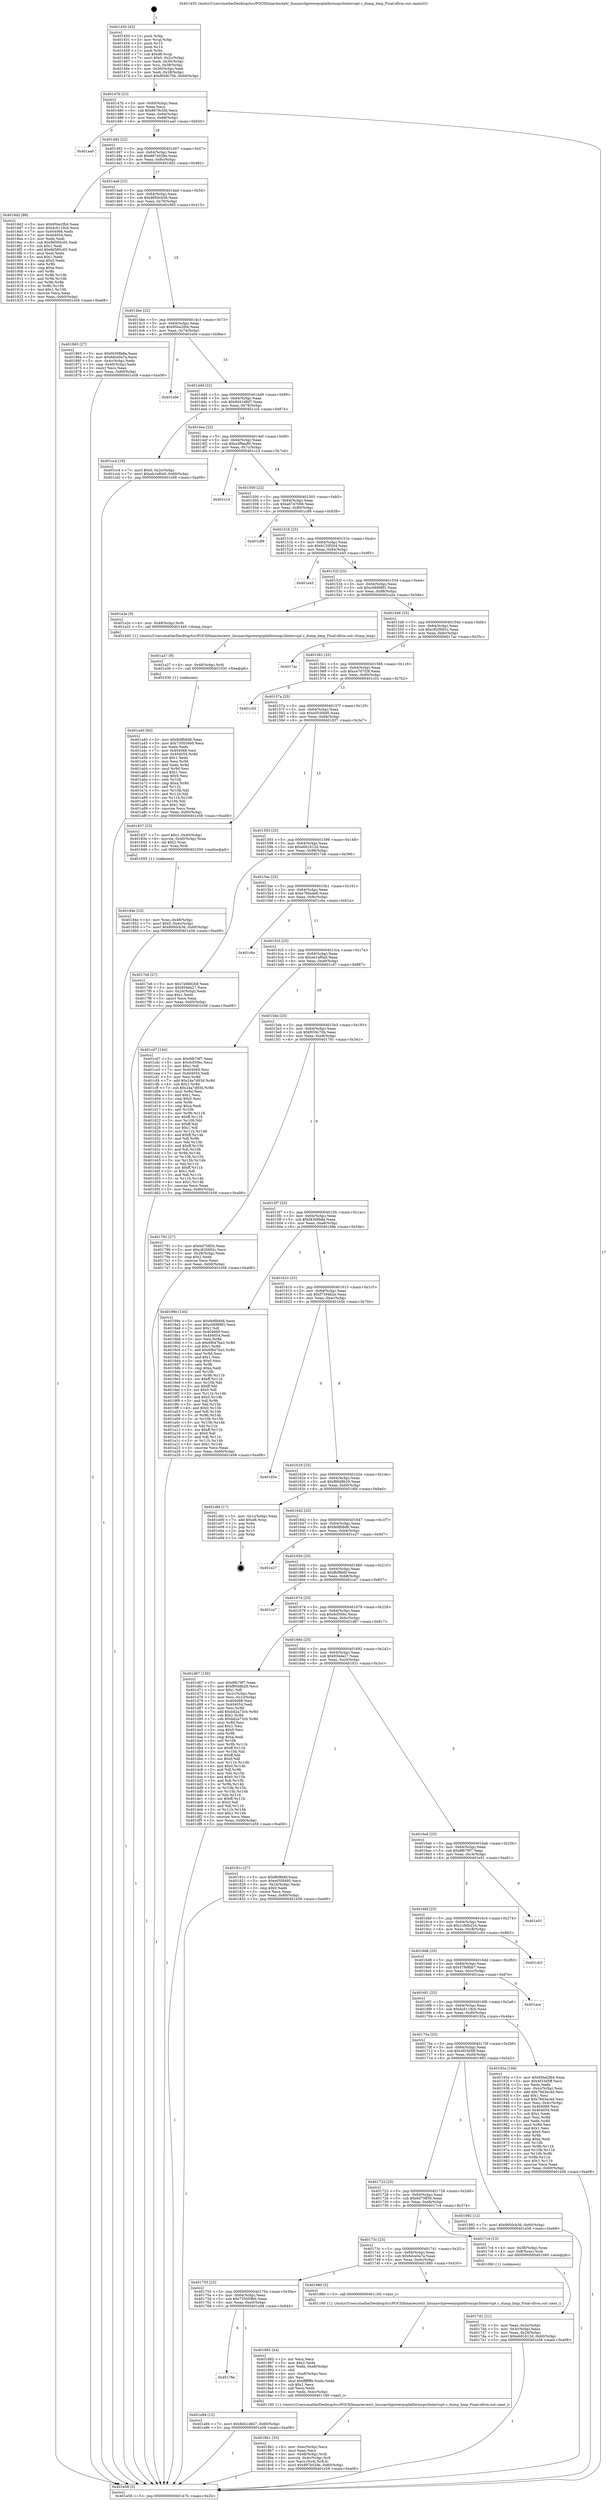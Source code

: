 digraph "0x401450" {
  label = "0x401450 (/mnt/c/Users/mathe/Desktop/tcc/POCII/binaries/extr_linuxarchpowerpcplatformsps3interrupt.c_dump_bmp_Final-ollvm.out::main(0))"
  labelloc = "t"
  node[shape=record]

  Entry [label="",width=0.3,height=0.3,shape=circle,fillcolor=black,style=filled]
  "0x40147b" [label="{
     0x40147b [23]\l
     | [instrs]\l
     &nbsp;&nbsp;0x40147b \<+3\>: mov -0x60(%rbp),%eax\l
     &nbsp;&nbsp;0x40147e \<+2\>: mov %eax,%ecx\l
     &nbsp;&nbsp;0x401480 \<+6\>: sub $0x8679c5fd,%ecx\l
     &nbsp;&nbsp;0x401486 \<+3\>: mov %eax,-0x64(%rbp)\l
     &nbsp;&nbsp;0x401489 \<+3\>: mov %ecx,-0x68(%rbp)\l
     &nbsp;&nbsp;0x40148c \<+6\>: je 0000000000401aa0 \<main+0x650\>\l
  }"]
  "0x401aa0" [label="{
     0x401aa0\l
  }", style=dashed]
  "0x401492" [label="{
     0x401492 [22]\l
     | [instrs]\l
     &nbsp;&nbsp;0x401492 \<+5\>: jmp 0000000000401497 \<main+0x47\>\l
     &nbsp;&nbsp;0x401497 \<+3\>: mov -0x64(%rbp),%eax\l
     &nbsp;&nbsp;0x40149a \<+5\>: sub $0x887e029e,%eax\l
     &nbsp;&nbsp;0x40149f \<+3\>: mov %eax,-0x6c(%rbp)\l
     &nbsp;&nbsp;0x4014a2 \<+6\>: je 00000000004018d2 \<main+0x482\>\l
  }"]
  Exit [label="",width=0.3,height=0.3,shape=circle,fillcolor=black,style=filled,peripheries=2]
  "0x4018d2" [label="{
     0x4018d2 [88]\l
     | [instrs]\l
     &nbsp;&nbsp;0x4018d2 \<+5\>: mov $0x95be2fb4,%eax\l
     &nbsp;&nbsp;0x4018d7 \<+5\>: mov $0x4c6118cb,%ecx\l
     &nbsp;&nbsp;0x4018dc \<+7\>: mov 0x404068,%edx\l
     &nbsp;&nbsp;0x4018e3 \<+7\>: mov 0x404054,%esi\l
     &nbsp;&nbsp;0x4018ea \<+2\>: mov %edx,%edi\l
     &nbsp;&nbsp;0x4018ec \<+6\>: sub $0x9d585c65,%edi\l
     &nbsp;&nbsp;0x4018f2 \<+3\>: sub $0x1,%edi\l
     &nbsp;&nbsp;0x4018f5 \<+6\>: add $0x9d585c65,%edi\l
     &nbsp;&nbsp;0x4018fb \<+3\>: imul %edi,%edx\l
     &nbsp;&nbsp;0x4018fe \<+3\>: and $0x1,%edx\l
     &nbsp;&nbsp;0x401901 \<+3\>: cmp $0x0,%edx\l
     &nbsp;&nbsp;0x401904 \<+4\>: sete %r8b\l
     &nbsp;&nbsp;0x401908 \<+3\>: cmp $0xa,%esi\l
     &nbsp;&nbsp;0x40190b \<+4\>: setl %r9b\l
     &nbsp;&nbsp;0x40190f \<+3\>: mov %r8b,%r10b\l
     &nbsp;&nbsp;0x401912 \<+3\>: and %r9b,%r10b\l
     &nbsp;&nbsp;0x401915 \<+3\>: xor %r9b,%r8b\l
     &nbsp;&nbsp;0x401918 \<+3\>: or %r8b,%r10b\l
     &nbsp;&nbsp;0x40191b \<+4\>: test $0x1,%r10b\l
     &nbsp;&nbsp;0x40191f \<+3\>: cmovne %ecx,%eax\l
     &nbsp;&nbsp;0x401922 \<+3\>: mov %eax,-0x60(%rbp)\l
     &nbsp;&nbsp;0x401925 \<+5\>: jmp 0000000000401e58 \<main+0xa08\>\l
  }"]
  "0x4014a8" [label="{
     0x4014a8 [22]\l
     | [instrs]\l
     &nbsp;&nbsp;0x4014a8 \<+5\>: jmp 00000000004014ad \<main+0x5d\>\l
     &nbsp;&nbsp;0x4014ad \<+3\>: mov -0x64(%rbp),%eax\l
     &nbsp;&nbsp;0x4014b0 \<+5\>: sub $0x8950cb36,%eax\l
     &nbsp;&nbsp;0x4014b5 \<+3\>: mov %eax,-0x70(%rbp)\l
     &nbsp;&nbsp;0x4014b8 \<+6\>: je 0000000000401865 \<main+0x415\>\l
  }"]
  "0x40176e" [label="{
     0x40176e\l
  }", style=dashed]
  "0x401865" [label="{
     0x401865 [27]\l
     | [instrs]\l
     &nbsp;&nbsp;0x401865 \<+5\>: mov $0xf4308b8a,%eax\l
     &nbsp;&nbsp;0x40186a \<+5\>: mov $0x6dce0a7a,%ecx\l
     &nbsp;&nbsp;0x40186f \<+3\>: mov -0x4c(%rbp),%edx\l
     &nbsp;&nbsp;0x401872 \<+3\>: cmp -0x40(%rbp),%edx\l
     &nbsp;&nbsp;0x401875 \<+3\>: cmovl %ecx,%eax\l
     &nbsp;&nbsp;0x401878 \<+3\>: mov %eax,-0x60(%rbp)\l
     &nbsp;&nbsp;0x40187b \<+5\>: jmp 0000000000401e58 \<main+0xa08\>\l
  }"]
  "0x4014be" [label="{
     0x4014be [22]\l
     | [instrs]\l
     &nbsp;&nbsp;0x4014be \<+5\>: jmp 00000000004014c3 \<main+0x73\>\l
     &nbsp;&nbsp;0x4014c3 \<+3\>: mov -0x64(%rbp),%eax\l
     &nbsp;&nbsp;0x4014c6 \<+5\>: sub $0x95be2fb4,%eax\l
     &nbsp;&nbsp;0x4014cb \<+3\>: mov %eax,-0x74(%rbp)\l
     &nbsp;&nbsp;0x4014ce \<+6\>: je 0000000000401e0e \<main+0x9be\>\l
  }"]
  "0x401a94" [label="{
     0x401a94 [12]\l
     | [instrs]\l
     &nbsp;&nbsp;0x401a94 \<+7\>: movl $0x9d41d8d7,-0x60(%rbp)\l
     &nbsp;&nbsp;0x401a9b \<+5\>: jmp 0000000000401e58 \<main+0xa08\>\l
  }"]
  "0x401e0e" [label="{
     0x401e0e\l
  }", style=dashed]
  "0x4014d4" [label="{
     0x4014d4 [22]\l
     | [instrs]\l
     &nbsp;&nbsp;0x4014d4 \<+5\>: jmp 00000000004014d9 \<main+0x89\>\l
     &nbsp;&nbsp;0x4014d9 \<+3\>: mov -0x64(%rbp),%eax\l
     &nbsp;&nbsp;0x4014dc \<+5\>: sub $0x9d41d8d7,%eax\l
     &nbsp;&nbsp;0x4014e1 \<+3\>: mov %eax,-0x78(%rbp)\l
     &nbsp;&nbsp;0x4014e4 \<+6\>: je 0000000000401cc4 \<main+0x874\>\l
  }"]
  "0x401a40" [label="{
     0x401a40 [84]\l
     | [instrs]\l
     &nbsp;&nbsp;0x401a40 \<+5\>: mov $0xfe9fb8d6,%eax\l
     &nbsp;&nbsp;0x401a45 \<+5\>: mov $0x735059b0,%ecx\l
     &nbsp;&nbsp;0x401a4a \<+2\>: xor %edx,%edx\l
     &nbsp;&nbsp;0x401a4c \<+7\>: mov 0x404068,%esi\l
     &nbsp;&nbsp;0x401a53 \<+8\>: mov 0x404054,%r8d\l
     &nbsp;&nbsp;0x401a5b \<+3\>: sub $0x1,%edx\l
     &nbsp;&nbsp;0x401a5e \<+3\>: mov %esi,%r9d\l
     &nbsp;&nbsp;0x401a61 \<+3\>: add %edx,%r9d\l
     &nbsp;&nbsp;0x401a64 \<+4\>: imul %r9d,%esi\l
     &nbsp;&nbsp;0x401a68 \<+3\>: and $0x1,%esi\l
     &nbsp;&nbsp;0x401a6b \<+3\>: cmp $0x0,%esi\l
     &nbsp;&nbsp;0x401a6e \<+4\>: sete %r10b\l
     &nbsp;&nbsp;0x401a72 \<+4\>: cmp $0xa,%r8d\l
     &nbsp;&nbsp;0x401a76 \<+4\>: setl %r11b\l
     &nbsp;&nbsp;0x401a7a \<+3\>: mov %r10b,%bl\l
     &nbsp;&nbsp;0x401a7d \<+3\>: and %r11b,%bl\l
     &nbsp;&nbsp;0x401a80 \<+3\>: xor %r11b,%r10b\l
     &nbsp;&nbsp;0x401a83 \<+3\>: or %r10b,%bl\l
     &nbsp;&nbsp;0x401a86 \<+3\>: test $0x1,%bl\l
     &nbsp;&nbsp;0x401a89 \<+3\>: cmovne %ecx,%eax\l
     &nbsp;&nbsp;0x401a8c \<+3\>: mov %eax,-0x60(%rbp)\l
     &nbsp;&nbsp;0x401a8f \<+5\>: jmp 0000000000401e58 \<main+0xa08\>\l
  }"]
  "0x401cc4" [label="{
     0x401cc4 [19]\l
     | [instrs]\l
     &nbsp;&nbsp;0x401cc4 \<+7\>: movl $0x0,-0x2c(%rbp)\l
     &nbsp;&nbsp;0x401ccb \<+7\>: movl $0xeb1ef0a9,-0x60(%rbp)\l
     &nbsp;&nbsp;0x401cd2 \<+5\>: jmp 0000000000401e58 \<main+0xa08\>\l
  }"]
  "0x4014ea" [label="{
     0x4014ea [22]\l
     | [instrs]\l
     &nbsp;&nbsp;0x4014ea \<+5\>: jmp 00000000004014ef \<main+0x9f\>\l
     &nbsp;&nbsp;0x4014ef \<+3\>: mov -0x64(%rbp),%eax\l
     &nbsp;&nbsp;0x4014f2 \<+5\>: sub $0xa3f9ac80,%eax\l
     &nbsp;&nbsp;0x4014f7 \<+3\>: mov %eax,-0x7c(%rbp)\l
     &nbsp;&nbsp;0x4014fa \<+6\>: je 0000000000401c1d \<main+0x7cd\>\l
  }"]
  "0x401a37" [label="{
     0x401a37 [9]\l
     | [instrs]\l
     &nbsp;&nbsp;0x401a37 \<+4\>: mov -0x48(%rbp),%rdi\l
     &nbsp;&nbsp;0x401a3b \<+5\>: call 0000000000401030 \<free@plt\>\l
     | [calls]\l
     &nbsp;&nbsp;0x401030 \{1\} (unknown)\l
  }"]
  "0x401c1d" [label="{
     0x401c1d\l
  }", style=dashed]
  "0x401500" [label="{
     0x401500 [22]\l
     | [instrs]\l
     &nbsp;&nbsp;0x401500 \<+5\>: jmp 0000000000401505 \<main+0xb5\>\l
     &nbsp;&nbsp;0x401505 \<+3\>: mov -0x64(%rbp),%eax\l
     &nbsp;&nbsp;0x401508 \<+5\>: sub $0xa6747006,%eax\l
     &nbsp;&nbsp;0x40150d \<+3\>: mov %eax,-0x80(%rbp)\l
     &nbsp;&nbsp;0x401510 \<+6\>: je 0000000000401c89 \<main+0x839\>\l
  }"]
  "0x4018b1" [label="{
     0x4018b1 [33]\l
     | [instrs]\l
     &nbsp;&nbsp;0x4018b1 \<+6\>: mov -0xec(%rbp),%ecx\l
     &nbsp;&nbsp;0x4018b7 \<+3\>: imul %eax,%ecx\l
     &nbsp;&nbsp;0x4018ba \<+4\>: mov -0x48(%rbp),%rdi\l
     &nbsp;&nbsp;0x4018be \<+4\>: movslq -0x4c(%rbp),%r8\l
     &nbsp;&nbsp;0x4018c2 \<+4\>: mov %ecx,(%rdi,%r8,4)\l
     &nbsp;&nbsp;0x4018c6 \<+7\>: movl $0x887e029e,-0x60(%rbp)\l
     &nbsp;&nbsp;0x4018cd \<+5\>: jmp 0000000000401e58 \<main+0xa08\>\l
  }"]
  "0x401c89" [label="{
     0x401c89\l
  }", style=dashed]
  "0x401516" [label="{
     0x401516 [25]\l
     | [instrs]\l
     &nbsp;&nbsp;0x401516 \<+5\>: jmp 000000000040151b \<main+0xcb\>\l
     &nbsp;&nbsp;0x40151b \<+3\>: mov -0x64(%rbp),%eax\l
     &nbsp;&nbsp;0x40151e \<+5\>: sub $0xb120f204,%eax\l
     &nbsp;&nbsp;0x401523 \<+6\>: mov %eax,-0x84(%rbp)\l
     &nbsp;&nbsp;0x401529 \<+6\>: je 0000000000401e45 \<main+0x9f5\>\l
  }"]
  "0x401885" [label="{
     0x401885 [44]\l
     | [instrs]\l
     &nbsp;&nbsp;0x401885 \<+2\>: xor %ecx,%ecx\l
     &nbsp;&nbsp;0x401887 \<+5\>: mov $0x2,%edx\l
     &nbsp;&nbsp;0x40188c \<+6\>: mov %edx,-0xe8(%rbp)\l
     &nbsp;&nbsp;0x401892 \<+1\>: cltd\l
     &nbsp;&nbsp;0x401893 \<+6\>: mov -0xe8(%rbp),%esi\l
     &nbsp;&nbsp;0x401899 \<+2\>: idiv %esi\l
     &nbsp;&nbsp;0x40189b \<+6\>: imul $0xfffffffe,%edx,%edx\l
     &nbsp;&nbsp;0x4018a1 \<+3\>: sub $0x1,%ecx\l
     &nbsp;&nbsp;0x4018a4 \<+2\>: sub %ecx,%edx\l
     &nbsp;&nbsp;0x4018a6 \<+6\>: mov %edx,-0xec(%rbp)\l
     &nbsp;&nbsp;0x4018ac \<+5\>: call 0000000000401160 \<next_i\>\l
     | [calls]\l
     &nbsp;&nbsp;0x401160 \{1\} (/mnt/c/Users/mathe/Desktop/tcc/POCII/binaries/extr_linuxarchpowerpcplatformsps3interrupt.c_dump_bmp_Final-ollvm.out::next_i)\l
  }"]
  "0x401e45" [label="{
     0x401e45\l
  }", style=dashed]
  "0x40152f" [label="{
     0x40152f [25]\l
     | [instrs]\l
     &nbsp;&nbsp;0x40152f \<+5\>: jmp 0000000000401534 \<main+0xe4\>\l
     &nbsp;&nbsp;0x401534 \<+3\>: mov -0x64(%rbp),%eax\l
     &nbsp;&nbsp;0x401537 \<+5\>: sub $0xc06998f1,%eax\l
     &nbsp;&nbsp;0x40153c \<+6\>: mov %eax,-0x88(%rbp)\l
     &nbsp;&nbsp;0x401542 \<+6\>: je 0000000000401a2e \<main+0x5de\>\l
  }"]
  "0x401755" [label="{
     0x401755 [25]\l
     | [instrs]\l
     &nbsp;&nbsp;0x401755 \<+5\>: jmp 000000000040175a \<main+0x30a\>\l
     &nbsp;&nbsp;0x40175a \<+3\>: mov -0x64(%rbp),%eax\l
     &nbsp;&nbsp;0x40175d \<+5\>: sub $0x735059b0,%eax\l
     &nbsp;&nbsp;0x401762 \<+6\>: mov %eax,-0xe0(%rbp)\l
     &nbsp;&nbsp;0x401768 \<+6\>: je 0000000000401a94 \<main+0x644\>\l
  }"]
  "0x401a2e" [label="{
     0x401a2e [9]\l
     | [instrs]\l
     &nbsp;&nbsp;0x401a2e \<+4\>: mov -0x48(%rbp),%rdi\l
     &nbsp;&nbsp;0x401a32 \<+5\>: call 0000000000401440 \<dump_bmp\>\l
     | [calls]\l
     &nbsp;&nbsp;0x401440 \{1\} (/mnt/c/Users/mathe/Desktop/tcc/POCII/binaries/extr_linuxarchpowerpcplatformsps3interrupt.c_dump_bmp_Final-ollvm.out::dump_bmp)\l
  }"]
  "0x401548" [label="{
     0x401548 [25]\l
     | [instrs]\l
     &nbsp;&nbsp;0x401548 \<+5\>: jmp 000000000040154d \<main+0xfd\>\l
     &nbsp;&nbsp;0x40154d \<+3\>: mov -0x64(%rbp),%eax\l
     &nbsp;&nbsp;0x401550 \<+5\>: sub $0xc820692c,%eax\l
     &nbsp;&nbsp;0x401555 \<+6\>: mov %eax,-0x8c(%rbp)\l
     &nbsp;&nbsp;0x40155b \<+6\>: je 00000000004017ac \<main+0x35c\>\l
  }"]
  "0x401880" [label="{
     0x401880 [5]\l
     | [instrs]\l
     &nbsp;&nbsp;0x401880 \<+5\>: call 0000000000401160 \<next_i\>\l
     | [calls]\l
     &nbsp;&nbsp;0x401160 \{1\} (/mnt/c/Users/mathe/Desktop/tcc/POCII/binaries/extr_linuxarchpowerpcplatformsps3interrupt.c_dump_bmp_Final-ollvm.out::next_i)\l
  }"]
  "0x4017ac" [label="{
     0x4017ac\l
  }", style=dashed]
  "0x401561" [label="{
     0x401561 [25]\l
     | [instrs]\l
     &nbsp;&nbsp;0x401561 \<+5\>: jmp 0000000000401566 \<main+0x116\>\l
     &nbsp;&nbsp;0x401566 \<+3\>: mov -0x64(%rbp),%eax\l
     &nbsp;&nbsp;0x401569 \<+5\>: sub $0xce7d7f26,%eax\l
     &nbsp;&nbsp;0x40156e \<+6\>: mov %eax,-0x90(%rbp)\l
     &nbsp;&nbsp;0x401574 \<+6\>: je 0000000000401c02 \<main+0x7b2\>\l
  }"]
  "0x40184e" [label="{
     0x40184e [23]\l
     | [instrs]\l
     &nbsp;&nbsp;0x40184e \<+4\>: mov %rax,-0x48(%rbp)\l
     &nbsp;&nbsp;0x401852 \<+7\>: movl $0x0,-0x4c(%rbp)\l
     &nbsp;&nbsp;0x401859 \<+7\>: movl $0x8950cb36,-0x60(%rbp)\l
     &nbsp;&nbsp;0x401860 \<+5\>: jmp 0000000000401e58 \<main+0xa08\>\l
  }"]
  "0x401c02" [label="{
     0x401c02\l
  }", style=dashed]
  "0x40157a" [label="{
     0x40157a [25]\l
     | [instrs]\l
     &nbsp;&nbsp;0x40157a \<+5\>: jmp 000000000040157f \<main+0x12f\>\l
     &nbsp;&nbsp;0x40157f \<+3\>: mov -0x64(%rbp),%eax\l
     &nbsp;&nbsp;0x401582 \<+5\>: sub $0xe055f495,%eax\l
     &nbsp;&nbsp;0x401587 \<+6\>: mov %eax,-0x94(%rbp)\l
     &nbsp;&nbsp;0x40158d \<+6\>: je 0000000000401837 \<main+0x3e7\>\l
  }"]
  "0x4017d1" [label="{
     0x4017d1 [21]\l
     | [instrs]\l
     &nbsp;&nbsp;0x4017d1 \<+3\>: mov %eax,-0x3c(%rbp)\l
     &nbsp;&nbsp;0x4017d4 \<+3\>: mov -0x3c(%rbp),%eax\l
     &nbsp;&nbsp;0x4017d7 \<+3\>: mov %eax,-0x24(%rbp)\l
     &nbsp;&nbsp;0x4017da \<+7\>: movl $0xe661612d,-0x60(%rbp)\l
     &nbsp;&nbsp;0x4017e1 \<+5\>: jmp 0000000000401e58 \<main+0xa08\>\l
  }"]
  "0x401837" [label="{
     0x401837 [23]\l
     | [instrs]\l
     &nbsp;&nbsp;0x401837 \<+7\>: movl $0x1,-0x40(%rbp)\l
     &nbsp;&nbsp;0x40183e \<+4\>: movslq -0x40(%rbp),%rax\l
     &nbsp;&nbsp;0x401842 \<+4\>: shl $0x2,%rax\l
     &nbsp;&nbsp;0x401846 \<+3\>: mov %rax,%rdi\l
     &nbsp;&nbsp;0x401849 \<+5\>: call 0000000000401050 \<malloc@plt\>\l
     | [calls]\l
     &nbsp;&nbsp;0x401050 \{1\} (unknown)\l
  }"]
  "0x401593" [label="{
     0x401593 [25]\l
     | [instrs]\l
     &nbsp;&nbsp;0x401593 \<+5\>: jmp 0000000000401598 \<main+0x148\>\l
     &nbsp;&nbsp;0x401598 \<+3\>: mov -0x64(%rbp),%eax\l
     &nbsp;&nbsp;0x40159b \<+5\>: sub $0xe661612d,%eax\l
     &nbsp;&nbsp;0x4015a0 \<+6\>: mov %eax,-0x98(%rbp)\l
     &nbsp;&nbsp;0x4015a6 \<+6\>: je 00000000004017e6 \<main+0x396\>\l
  }"]
  "0x40173c" [label="{
     0x40173c [25]\l
     | [instrs]\l
     &nbsp;&nbsp;0x40173c \<+5\>: jmp 0000000000401741 \<main+0x2f1\>\l
     &nbsp;&nbsp;0x401741 \<+3\>: mov -0x64(%rbp),%eax\l
     &nbsp;&nbsp;0x401744 \<+5\>: sub $0x6dce0a7a,%eax\l
     &nbsp;&nbsp;0x401749 \<+6\>: mov %eax,-0xdc(%rbp)\l
     &nbsp;&nbsp;0x40174f \<+6\>: je 0000000000401880 \<main+0x430\>\l
  }"]
  "0x4017e6" [label="{
     0x4017e6 [27]\l
     | [instrs]\l
     &nbsp;&nbsp;0x4017e6 \<+5\>: mov $0x7e0b62b8,%eax\l
     &nbsp;&nbsp;0x4017eb \<+5\>: mov $0x934da27,%ecx\l
     &nbsp;&nbsp;0x4017f0 \<+3\>: mov -0x24(%rbp),%edx\l
     &nbsp;&nbsp;0x4017f3 \<+3\>: cmp $0x1,%edx\l
     &nbsp;&nbsp;0x4017f6 \<+3\>: cmovl %ecx,%eax\l
     &nbsp;&nbsp;0x4017f9 \<+3\>: mov %eax,-0x60(%rbp)\l
     &nbsp;&nbsp;0x4017fc \<+5\>: jmp 0000000000401e58 \<main+0xa08\>\l
  }"]
  "0x4015ac" [label="{
     0x4015ac [25]\l
     | [instrs]\l
     &nbsp;&nbsp;0x4015ac \<+5\>: jmp 00000000004015b1 \<main+0x161\>\l
     &nbsp;&nbsp;0x4015b1 \<+3\>: mov -0x64(%rbp),%eax\l
     &nbsp;&nbsp;0x4015b4 \<+5\>: sub $0xe784a4e6,%eax\l
     &nbsp;&nbsp;0x4015b9 \<+6\>: mov %eax,-0x9c(%rbp)\l
     &nbsp;&nbsp;0x4015bf \<+6\>: je 0000000000401c6a \<main+0x81a\>\l
  }"]
  "0x4017c4" [label="{
     0x4017c4 [13]\l
     | [instrs]\l
     &nbsp;&nbsp;0x4017c4 \<+4\>: mov -0x38(%rbp),%rax\l
     &nbsp;&nbsp;0x4017c8 \<+4\>: mov 0x8(%rax),%rdi\l
     &nbsp;&nbsp;0x4017cc \<+5\>: call 0000000000401060 \<atoi@plt\>\l
     | [calls]\l
     &nbsp;&nbsp;0x401060 \{1\} (unknown)\l
  }"]
  "0x401c6a" [label="{
     0x401c6a\l
  }", style=dashed]
  "0x4015c5" [label="{
     0x4015c5 [25]\l
     | [instrs]\l
     &nbsp;&nbsp;0x4015c5 \<+5\>: jmp 00000000004015ca \<main+0x17a\>\l
     &nbsp;&nbsp;0x4015ca \<+3\>: mov -0x64(%rbp),%eax\l
     &nbsp;&nbsp;0x4015cd \<+5\>: sub $0xeb1ef0a9,%eax\l
     &nbsp;&nbsp;0x4015d2 \<+6\>: mov %eax,-0xa0(%rbp)\l
     &nbsp;&nbsp;0x4015d8 \<+6\>: je 0000000000401cd7 \<main+0x887\>\l
  }"]
  "0x401723" [label="{
     0x401723 [25]\l
     | [instrs]\l
     &nbsp;&nbsp;0x401723 \<+5\>: jmp 0000000000401728 \<main+0x2d8\>\l
     &nbsp;&nbsp;0x401728 \<+3\>: mov -0x64(%rbp),%eax\l
     &nbsp;&nbsp;0x40172b \<+5\>: sub $0x6d75ff30,%eax\l
     &nbsp;&nbsp;0x401730 \<+6\>: mov %eax,-0xd8(%rbp)\l
     &nbsp;&nbsp;0x401736 \<+6\>: je 00000000004017c4 \<main+0x374\>\l
  }"]
  "0x401cd7" [label="{
     0x401cd7 [144]\l
     | [instrs]\l
     &nbsp;&nbsp;0x401cd7 \<+5\>: mov $0x9fb79f7,%eax\l
     &nbsp;&nbsp;0x401cdc \<+5\>: mov $0x4cf30bc,%ecx\l
     &nbsp;&nbsp;0x401ce1 \<+2\>: mov $0x1,%dl\l
     &nbsp;&nbsp;0x401ce3 \<+7\>: mov 0x404068,%esi\l
     &nbsp;&nbsp;0x401cea \<+7\>: mov 0x404054,%edi\l
     &nbsp;&nbsp;0x401cf1 \<+3\>: mov %esi,%r8d\l
     &nbsp;&nbsp;0x401cf4 \<+7\>: add $0x24a7d93d,%r8d\l
     &nbsp;&nbsp;0x401cfb \<+4\>: sub $0x1,%r8d\l
     &nbsp;&nbsp;0x401cff \<+7\>: sub $0x24a7d93d,%r8d\l
     &nbsp;&nbsp;0x401d06 \<+4\>: imul %r8d,%esi\l
     &nbsp;&nbsp;0x401d0a \<+3\>: and $0x1,%esi\l
     &nbsp;&nbsp;0x401d0d \<+3\>: cmp $0x0,%esi\l
     &nbsp;&nbsp;0x401d10 \<+4\>: sete %r9b\l
     &nbsp;&nbsp;0x401d14 \<+3\>: cmp $0xa,%edi\l
     &nbsp;&nbsp;0x401d17 \<+4\>: setl %r10b\l
     &nbsp;&nbsp;0x401d1b \<+3\>: mov %r9b,%r11b\l
     &nbsp;&nbsp;0x401d1e \<+4\>: xor $0xff,%r11b\l
     &nbsp;&nbsp;0x401d22 \<+3\>: mov %r10b,%bl\l
     &nbsp;&nbsp;0x401d25 \<+3\>: xor $0xff,%bl\l
     &nbsp;&nbsp;0x401d28 \<+3\>: xor $0x1,%dl\l
     &nbsp;&nbsp;0x401d2b \<+3\>: mov %r11b,%r14b\l
     &nbsp;&nbsp;0x401d2e \<+4\>: and $0xff,%r14b\l
     &nbsp;&nbsp;0x401d32 \<+3\>: and %dl,%r9b\l
     &nbsp;&nbsp;0x401d35 \<+3\>: mov %bl,%r15b\l
     &nbsp;&nbsp;0x401d38 \<+4\>: and $0xff,%r15b\l
     &nbsp;&nbsp;0x401d3c \<+3\>: and %dl,%r10b\l
     &nbsp;&nbsp;0x401d3f \<+3\>: or %r9b,%r14b\l
     &nbsp;&nbsp;0x401d42 \<+3\>: or %r10b,%r15b\l
     &nbsp;&nbsp;0x401d45 \<+3\>: xor %r15b,%r14b\l
     &nbsp;&nbsp;0x401d48 \<+3\>: or %bl,%r11b\l
     &nbsp;&nbsp;0x401d4b \<+4\>: xor $0xff,%r11b\l
     &nbsp;&nbsp;0x401d4f \<+3\>: or $0x1,%dl\l
     &nbsp;&nbsp;0x401d52 \<+3\>: and %dl,%r11b\l
     &nbsp;&nbsp;0x401d55 \<+3\>: or %r11b,%r14b\l
     &nbsp;&nbsp;0x401d58 \<+4\>: test $0x1,%r14b\l
     &nbsp;&nbsp;0x401d5c \<+3\>: cmovne %ecx,%eax\l
     &nbsp;&nbsp;0x401d5f \<+3\>: mov %eax,-0x60(%rbp)\l
     &nbsp;&nbsp;0x401d62 \<+5\>: jmp 0000000000401e58 \<main+0xa08\>\l
  }"]
  "0x4015de" [label="{
     0x4015de [25]\l
     | [instrs]\l
     &nbsp;&nbsp;0x4015de \<+5\>: jmp 00000000004015e3 \<main+0x193\>\l
     &nbsp;&nbsp;0x4015e3 \<+3\>: mov -0x64(%rbp),%eax\l
     &nbsp;&nbsp;0x4015e6 \<+5\>: sub $0xf059c70b,%eax\l
     &nbsp;&nbsp;0x4015eb \<+6\>: mov %eax,-0xa4(%rbp)\l
     &nbsp;&nbsp;0x4015f1 \<+6\>: je 0000000000401791 \<main+0x341\>\l
  }"]
  "0x401992" [label="{
     0x401992 [12]\l
     | [instrs]\l
     &nbsp;&nbsp;0x401992 \<+7\>: movl $0x8950cb36,-0x60(%rbp)\l
     &nbsp;&nbsp;0x401999 \<+5\>: jmp 0000000000401e58 \<main+0xa08\>\l
  }"]
  "0x401791" [label="{
     0x401791 [27]\l
     | [instrs]\l
     &nbsp;&nbsp;0x401791 \<+5\>: mov $0x6d75ff30,%eax\l
     &nbsp;&nbsp;0x401796 \<+5\>: mov $0xc820692c,%ecx\l
     &nbsp;&nbsp;0x40179b \<+3\>: mov -0x28(%rbp),%edx\l
     &nbsp;&nbsp;0x40179e \<+3\>: cmp $0x2,%edx\l
     &nbsp;&nbsp;0x4017a1 \<+3\>: cmovne %ecx,%eax\l
     &nbsp;&nbsp;0x4017a4 \<+3\>: mov %eax,-0x60(%rbp)\l
     &nbsp;&nbsp;0x4017a7 \<+5\>: jmp 0000000000401e58 \<main+0xa08\>\l
  }"]
  "0x4015f7" [label="{
     0x4015f7 [25]\l
     | [instrs]\l
     &nbsp;&nbsp;0x4015f7 \<+5\>: jmp 00000000004015fc \<main+0x1ac\>\l
     &nbsp;&nbsp;0x4015fc \<+3\>: mov -0x64(%rbp),%eax\l
     &nbsp;&nbsp;0x4015ff \<+5\>: sub $0xf4308b8a,%eax\l
     &nbsp;&nbsp;0x401604 \<+6\>: mov %eax,-0xa8(%rbp)\l
     &nbsp;&nbsp;0x40160a \<+6\>: je 000000000040199e \<main+0x54e\>\l
  }"]
  "0x401e58" [label="{
     0x401e58 [5]\l
     | [instrs]\l
     &nbsp;&nbsp;0x401e58 \<+5\>: jmp 000000000040147b \<main+0x2b\>\l
  }"]
  "0x401450" [label="{
     0x401450 [43]\l
     | [instrs]\l
     &nbsp;&nbsp;0x401450 \<+1\>: push %rbp\l
     &nbsp;&nbsp;0x401451 \<+3\>: mov %rsp,%rbp\l
     &nbsp;&nbsp;0x401454 \<+2\>: push %r15\l
     &nbsp;&nbsp;0x401456 \<+2\>: push %r14\l
     &nbsp;&nbsp;0x401458 \<+1\>: push %rbx\l
     &nbsp;&nbsp;0x401459 \<+7\>: sub $0xd8,%rsp\l
     &nbsp;&nbsp;0x401460 \<+7\>: movl $0x0,-0x2c(%rbp)\l
     &nbsp;&nbsp;0x401467 \<+3\>: mov %edi,-0x30(%rbp)\l
     &nbsp;&nbsp;0x40146a \<+4\>: mov %rsi,-0x38(%rbp)\l
     &nbsp;&nbsp;0x40146e \<+3\>: mov -0x30(%rbp),%edi\l
     &nbsp;&nbsp;0x401471 \<+3\>: mov %edi,-0x28(%rbp)\l
     &nbsp;&nbsp;0x401474 \<+7\>: movl $0xf059c70b,-0x60(%rbp)\l
  }"]
  "0x40170a" [label="{
     0x40170a [25]\l
     | [instrs]\l
     &nbsp;&nbsp;0x40170a \<+5\>: jmp 000000000040170f \<main+0x2bf\>\l
     &nbsp;&nbsp;0x40170f \<+3\>: mov -0x64(%rbp),%eax\l
     &nbsp;&nbsp;0x401712 \<+5\>: sub $0x4f33d5ff,%eax\l
     &nbsp;&nbsp;0x401717 \<+6\>: mov %eax,-0xd4(%rbp)\l
     &nbsp;&nbsp;0x40171d \<+6\>: je 0000000000401992 \<main+0x542\>\l
  }"]
  "0x40199e" [label="{
     0x40199e [144]\l
     | [instrs]\l
     &nbsp;&nbsp;0x40199e \<+5\>: mov $0xfe9fb8d6,%eax\l
     &nbsp;&nbsp;0x4019a3 \<+5\>: mov $0xc06998f1,%ecx\l
     &nbsp;&nbsp;0x4019a8 \<+2\>: mov $0x1,%dl\l
     &nbsp;&nbsp;0x4019aa \<+7\>: mov 0x404068,%esi\l
     &nbsp;&nbsp;0x4019b1 \<+7\>: mov 0x404054,%edi\l
     &nbsp;&nbsp;0x4019b8 \<+3\>: mov %esi,%r8d\l
     &nbsp;&nbsp;0x4019bb \<+7\>: sub $0x6f647ba3,%r8d\l
     &nbsp;&nbsp;0x4019c2 \<+4\>: sub $0x1,%r8d\l
     &nbsp;&nbsp;0x4019c6 \<+7\>: add $0x6f647ba3,%r8d\l
     &nbsp;&nbsp;0x4019cd \<+4\>: imul %r8d,%esi\l
     &nbsp;&nbsp;0x4019d1 \<+3\>: and $0x1,%esi\l
     &nbsp;&nbsp;0x4019d4 \<+3\>: cmp $0x0,%esi\l
     &nbsp;&nbsp;0x4019d7 \<+4\>: sete %r9b\l
     &nbsp;&nbsp;0x4019db \<+3\>: cmp $0xa,%edi\l
     &nbsp;&nbsp;0x4019de \<+4\>: setl %r10b\l
     &nbsp;&nbsp;0x4019e2 \<+3\>: mov %r9b,%r11b\l
     &nbsp;&nbsp;0x4019e5 \<+4\>: xor $0xff,%r11b\l
     &nbsp;&nbsp;0x4019e9 \<+3\>: mov %r10b,%bl\l
     &nbsp;&nbsp;0x4019ec \<+3\>: xor $0xff,%bl\l
     &nbsp;&nbsp;0x4019ef \<+3\>: xor $0x0,%dl\l
     &nbsp;&nbsp;0x4019f2 \<+3\>: mov %r11b,%r14b\l
     &nbsp;&nbsp;0x4019f5 \<+4\>: and $0x0,%r14b\l
     &nbsp;&nbsp;0x4019f9 \<+3\>: and %dl,%r9b\l
     &nbsp;&nbsp;0x4019fc \<+3\>: mov %bl,%r15b\l
     &nbsp;&nbsp;0x4019ff \<+4\>: and $0x0,%r15b\l
     &nbsp;&nbsp;0x401a03 \<+3\>: and %dl,%r10b\l
     &nbsp;&nbsp;0x401a06 \<+3\>: or %r9b,%r14b\l
     &nbsp;&nbsp;0x401a09 \<+3\>: or %r10b,%r15b\l
     &nbsp;&nbsp;0x401a0c \<+3\>: xor %r15b,%r14b\l
     &nbsp;&nbsp;0x401a0f \<+3\>: or %bl,%r11b\l
     &nbsp;&nbsp;0x401a12 \<+4\>: xor $0xff,%r11b\l
     &nbsp;&nbsp;0x401a16 \<+3\>: or $0x0,%dl\l
     &nbsp;&nbsp;0x401a19 \<+3\>: and %dl,%r11b\l
     &nbsp;&nbsp;0x401a1c \<+3\>: or %r11b,%r14b\l
     &nbsp;&nbsp;0x401a1f \<+4\>: test $0x1,%r14b\l
     &nbsp;&nbsp;0x401a23 \<+3\>: cmovne %ecx,%eax\l
     &nbsp;&nbsp;0x401a26 \<+3\>: mov %eax,-0x60(%rbp)\l
     &nbsp;&nbsp;0x401a29 \<+5\>: jmp 0000000000401e58 \<main+0xa08\>\l
  }"]
  "0x401610" [label="{
     0x401610 [25]\l
     | [instrs]\l
     &nbsp;&nbsp;0x401610 \<+5\>: jmp 0000000000401615 \<main+0x1c5\>\l
     &nbsp;&nbsp;0x401615 \<+3\>: mov -0x64(%rbp),%eax\l
     &nbsp;&nbsp;0x401618 \<+5\>: sub $0xf7394b2e,%eax\l
     &nbsp;&nbsp;0x40161d \<+6\>: mov %eax,-0xac(%rbp)\l
     &nbsp;&nbsp;0x401623 \<+6\>: je 0000000000401b5e \<main+0x70e\>\l
  }"]
  "0x40192a" [label="{
     0x40192a [104]\l
     | [instrs]\l
     &nbsp;&nbsp;0x40192a \<+5\>: mov $0x95be2fb4,%eax\l
     &nbsp;&nbsp;0x40192f \<+5\>: mov $0x4f33d5ff,%ecx\l
     &nbsp;&nbsp;0x401934 \<+2\>: xor %edx,%edx\l
     &nbsp;&nbsp;0x401936 \<+3\>: mov -0x4c(%rbp),%esi\l
     &nbsp;&nbsp;0x401939 \<+6\>: add $0x79d3ac4d,%esi\l
     &nbsp;&nbsp;0x40193f \<+3\>: add $0x1,%esi\l
     &nbsp;&nbsp;0x401942 \<+6\>: sub $0x79d3ac4d,%esi\l
     &nbsp;&nbsp;0x401948 \<+3\>: mov %esi,-0x4c(%rbp)\l
     &nbsp;&nbsp;0x40194b \<+7\>: mov 0x404068,%esi\l
     &nbsp;&nbsp;0x401952 \<+7\>: mov 0x404054,%edi\l
     &nbsp;&nbsp;0x401959 \<+3\>: sub $0x1,%edx\l
     &nbsp;&nbsp;0x40195c \<+3\>: mov %esi,%r8d\l
     &nbsp;&nbsp;0x40195f \<+3\>: add %edx,%r8d\l
     &nbsp;&nbsp;0x401962 \<+4\>: imul %r8d,%esi\l
     &nbsp;&nbsp;0x401966 \<+3\>: and $0x1,%esi\l
     &nbsp;&nbsp;0x401969 \<+3\>: cmp $0x0,%esi\l
     &nbsp;&nbsp;0x40196c \<+4\>: sete %r9b\l
     &nbsp;&nbsp;0x401970 \<+3\>: cmp $0xa,%edi\l
     &nbsp;&nbsp;0x401973 \<+4\>: setl %r10b\l
     &nbsp;&nbsp;0x401977 \<+3\>: mov %r9b,%r11b\l
     &nbsp;&nbsp;0x40197a \<+3\>: and %r10b,%r11b\l
     &nbsp;&nbsp;0x40197d \<+3\>: xor %r10b,%r9b\l
     &nbsp;&nbsp;0x401980 \<+3\>: or %r9b,%r11b\l
     &nbsp;&nbsp;0x401983 \<+4\>: test $0x1,%r11b\l
     &nbsp;&nbsp;0x401987 \<+3\>: cmovne %ecx,%eax\l
     &nbsp;&nbsp;0x40198a \<+3\>: mov %eax,-0x60(%rbp)\l
     &nbsp;&nbsp;0x40198d \<+5\>: jmp 0000000000401e58 \<main+0xa08\>\l
  }"]
  "0x401b5e" [label="{
     0x401b5e\l
  }", style=dashed]
  "0x401629" [label="{
     0x401629 [25]\l
     | [instrs]\l
     &nbsp;&nbsp;0x401629 \<+5\>: jmp 000000000040162e \<main+0x1de\>\l
     &nbsp;&nbsp;0x40162e \<+3\>: mov -0x64(%rbp),%eax\l
     &nbsp;&nbsp;0x401631 \<+5\>: sub $0xf80d8b26,%eax\l
     &nbsp;&nbsp;0x401636 \<+6\>: mov %eax,-0xb0(%rbp)\l
     &nbsp;&nbsp;0x40163c \<+6\>: je 0000000000401dfd \<main+0x9ad\>\l
  }"]
  "0x4016f1" [label="{
     0x4016f1 [25]\l
     | [instrs]\l
     &nbsp;&nbsp;0x4016f1 \<+5\>: jmp 00000000004016f6 \<main+0x2a6\>\l
     &nbsp;&nbsp;0x4016f6 \<+3\>: mov -0x64(%rbp),%eax\l
     &nbsp;&nbsp;0x4016f9 \<+5\>: sub $0x4c6118cb,%eax\l
     &nbsp;&nbsp;0x4016fe \<+6\>: mov %eax,-0xd0(%rbp)\l
     &nbsp;&nbsp;0x401704 \<+6\>: je 000000000040192a \<main+0x4da\>\l
  }"]
  "0x401dfd" [label="{
     0x401dfd [17]\l
     | [instrs]\l
     &nbsp;&nbsp;0x401dfd \<+3\>: mov -0x1c(%rbp),%eax\l
     &nbsp;&nbsp;0x401e00 \<+7\>: add $0xd8,%rsp\l
     &nbsp;&nbsp;0x401e07 \<+1\>: pop %rbx\l
     &nbsp;&nbsp;0x401e08 \<+2\>: pop %r14\l
     &nbsp;&nbsp;0x401e0a \<+2\>: pop %r15\l
     &nbsp;&nbsp;0x401e0c \<+1\>: pop %rbp\l
     &nbsp;&nbsp;0x401e0d \<+1\>: ret\l
  }"]
  "0x401642" [label="{
     0x401642 [25]\l
     | [instrs]\l
     &nbsp;&nbsp;0x401642 \<+5\>: jmp 0000000000401647 \<main+0x1f7\>\l
     &nbsp;&nbsp;0x401647 \<+3\>: mov -0x64(%rbp),%eax\l
     &nbsp;&nbsp;0x40164a \<+5\>: sub $0xfe9fb8d6,%eax\l
     &nbsp;&nbsp;0x40164f \<+6\>: mov %eax,-0xb4(%rbp)\l
     &nbsp;&nbsp;0x401655 \<+6\>: je 0000000000401e27 \<main+0x9d7\>\l
  }"]
  "0x401ace" [label="{
     0x401ace\l
  }", style=dashed]
  "0x401e27" [label="{
     0x401e27\l
  }", style=dashed]
  "0x40165b" [label="{
     0x40165b [25]\l
     | [instrs]\l
     &nbsp;&nbsp;0x40165b \<+5\>: jmp 0000000000401660 \<main+0x210\>\l
     &nbsp;&nbsp;0x401660 \<+3\>: mov -0x64(%rbp),%eax\l
     &nbsp;&nbsp;0x401663 \<+5\>: sub $0xffcf8b6f,%eax\l
     &nbsp;&nbsp;0x401668 \<+6\>: mov %eax,-0xb8(%rbp)\l
     &nbsp;&nbsp;0x40166e \<+6\>: je 0000000000401ca7 \<main+0x857\>\l
  }"]
  "0x4016d8" [label="{
     0x4016d8 [25]\l
     | [instrs]\l
     &nbsp;&nbsp;0x4016d8 \<+5\>: jmp 00000000004016dd \<main+0x28d\>\l
     &nbsp;&nbsp;0x4016dd \<+3\>: mov -0x64(%rbp),%eax\l
     &nbsp;&nbsp;0x4016e0 \<+5\>: sub $0x47fe9bb7,%eax\l
     &nbsp;&nbsp;0x4016e5 \<+6\>: mov %eax,-0xcc(%rbp)\l
     &nbsp;&nbsp;0x4016eb \<+6\>: je 0000000000401ace \<main+0x67e\>\l
  }"]
  "0x401ca7" [label="{
     0x401ca7\l
  }", style=dashed]
  "0x401674" [label="{
     0x401674 [25]\l
     | [instrs]\l
     &nbsp;&nbsp;0x401674 \<+5\>: jmp 0000000000401679 \<main+0x229\>\l
     &nbsp;&nbsp;0x401679 \<+3\>: mov -0x64(%rbp),%eax\l
     &nbsp;&nbsp;0x40167c \<+5\>: sub $0x4cf30bc,%eax\l
     &nbsp;&nbsp;0x401681 \<+6\>: mov %eax,-0xbc(%rbp)\l
     &nbsp;&nbsp;0x401687 \<+6\>: je 0000000000401d67 \<main+0x917\>\l
  }"]
  "0x401cb3" [label="{
     0x401cb3\l
  }", style=dashed]
  "0x401d67" [label="{
     0x401d67 [150]\l
     | [instrs]\l
     &nbsp;&nbsp;0x401d67 \<+5\>: mov $0x9fb79f7,%eax\l
     &nbsp;&nbsp;0x401d6c \<+5\>: mov $0xf80d8b26,%ecx\l
     &nbsp;&nbsp;0x401d71 \<+2\>: mov $0x1,%dl\l
     &nbsp;&nbsp;0x401d73 \<+3\>: mov -0x2c(%rbp),%esi\l
     &nbsp;&nbsp;0x401d76 \<+3\>: mov %esi,-0x1c(%rbp)\l
     &nbsp;&nbsp;0x401d79 \<+7\>: mov 0x404068,%esi\l
     &nbsp;&nbsp;0x401d80 \<+7\>: mov 0x404054,%edi\l
     &nbsp;&nbsp;0x401d87 \<+3\>: mov %esi,%r8d\l
     &nbsp;&nbsp;0x401d8a \<+7\>: add $0xbd2a73cb,%r8d\l
     &nbsp;&nbsp;0x401d91 \<+4\>: sub $0x1,%r8d\l
     &nbsp;&nbsp;0x401d95 \<+7\>: sub $0xbd2a73cb,%r8d\l
     &nbsp;&nbsp;0x401d9c \<+4\>: imul %r8d,%esi\l
     &nbsp;&nbsp;0x401da0 \<+3\>: and $0x1,%esi\l
     &nbsp;&nbsp;0x401da3 \<+3\>: cmp $0x0,%esi\l
     &nbsp;&nbsp;0x401da6 \<+4\>: sete %r9b\l
     &nbsp;&nbsp;0x401daa \<+3\>: cmp $0xa,%edi\l
     &nbsp;&nbsp;0x401dad \<+4\>: setl %r10b\l
     &nbsp;&nbsp;0x401db1 \<+3\>: mov %r9b,%r11b\l
     &nbsp;&nbsp;0x401db4 \<+4\>: xor $0xff,%r11b\l
     &nbsp;&nbsp;0x401db8 \<+3\>: mov %r10b,%bl\l
     &nbsp;&nbsp;0x401dbb \<+3\>: xor $0xff,%bl\l
     &nbsp;&nbsp;0x401dbe \<+3\>: xor $0x0,%dl\l
     &nbsp;&nbsp;0x401dc1 \<+3\>: mov %r11b,%r14b\l
     &nbsp;&nbsp;0x401dc4 \<+4\>: and $0x0,%r14b\l
     &nbsp;&nbsp;0x401dc8 \<+3\>: and %dl,%r9b\l
     &nbsp;&nbsp;0x401dcb \<+3\>: mov %bl,%r15b\l
     &nbsp;&nbsp;0x401dce \<+4\>: and $0x0,%r15b\l
     &nbsp;&nbsp;0x401dd2 \<+3\>: and %dl,%r10b\l
     &nbsp;&nbsp;0x401dd5 \<+3\>: or %r9b,%r14b\l
     &nbsp;&nbsp;0x401dd8 \<+3\>: or %r10b,%r15b\l
     &nbsp;&nbsp;0x401ddb \<+3\>: xor %r15b,%r14b\l
     &nbsp;&nbsp;0x401dde \<+3\>: or %bl,%r11b\l
     &nbsp;&nbsp;0x401de1 \<+4\>: xor $0xff,%r11b\l
     &nbsp;&nbsp;0x401de5 \<+3\>: or $0x0,%dl\l
     &nbsp;&nbsp;0x401de8 \<+3\>: and %dl,%r11b\l
     &nbsp;&nbsp;0x401deb \<+3\>: or %r11b,%r14b\l
     &nbsp;&nbsp;0x401dee \<+4\>: test $0x1,%r14b\l
     &nbsp;&nbsp;0x401df2 \<+3\>: cmovne %ecx,%eax\l
     &nbsp;&nbsp;0x401df5 \<+3\>: mov %eax,-0x60(%rbp)\l
     &nbsp;&nbsp;0x401df8 \<+5\>: jmp 0000000000401e58 \<main+0xa08\>\l
  }"]
  "0x40168d" [label="{
     0x40168d [25]\l
     | [instrs]\l
     &nbsp;&nbsp;0x40168d \<+5\>: jmp 0000000000401692 \<main+0x242\>\l
     &nbsp;&nbsp;0x401692 \<+3\>: mov -0x64(%rbp),%eax\l
     &nbsp;&nbsp;0x401695 \<+5\>: sub $0x934da27,%eax\l
     &nbsp;&nbsp;0x40169a \<+6\>: mov %eax,-0xc0(%rbp)\l
     &nbsp;&nbsp;0x4016a0 \<+6\>: je 000000000040181c \<main+0x3cc\>\l
  }"]
  "0x4016bf" [label="{
     0x4016bf [25]\l
     | [instrs]\l
     &nbsp;&nbsp;0x4016bf \<+5\>: jmp 00000000004016c4 \<main+0x274\>\l
     &nbsp;&nbsp;0x4016c4 \<+3\>: mov -0x64(%rbp),%eax\l
     &nbsp;&nbsp;0x4016c7 \<+5\>: sub $0x1c90b224,%eax\l
     &nbsp;&nbsp;0x4016cc \<+6\>: mov %eax,-0xc8(%rbp)\l
     &nbsp;&nbsp;0x4016d2 \<+6\>: je 0000000000401cb3 \<main+0x863\>\l
  }"]
  "0x40181c" [label="{
     0x40181c [27]\l
     | [instrs]\l
     &nbsp;&nbsp;0x40181c \<+5\>: mov $0xffcf8b6f,%eax\l
     &nbsp;&nbsp;0x401821 \<+5\>: mov $0xe055f495,%ecx\l
     &nbsp;&nbsp;0x401826 \<+3\>: mov -0x24(%rbp),%edx\l
     &nbsp;&nbsp;0x401829 \<+3\>: cmp $0x0,%edx\l
     &nbsp;&nbsp;0x40182c \<+3\>: cmove %ecx,%eax\l
     &nbsp;&nbsp;0x40182f \<+3\>: mov %eax,-0x60(%rbp)\l
     &nbsp;&nbsp;0x401832 \<+5\>: jmp 0000000000401e58 \<main+0xa08\>\l
  }"]
  "0x4016a6" [label="{
     0x4016a6 [25]\l
     | [instrs]\l
     &nbsp;&nbsp;0x4016a6 \<+5\>: jmp 00000000004016ab \<main+0x25b\>\l
     &nbsp;&nbsp;0x4016ab \<+3\>: mov -0x64(%rbp),%eax\l
     &nbsp;&nbsp;0x4016ae \<+5\>: sub $0x9fb79f7,%eax\l
     &nbsp;&nbsp;0x4016b3 \<+6\>: mov %eax,-0xc4(%rbp)\l
     &nbsp;&nbsp;0x4016b9 \<+6\>: je 0000000000401e51 \<main+0xa01\>\l
  }"]
  "0x401e51" [label="{
     0x401e51\l
  }", style=dashed]
  Entry -> "0x401450" [label=" 1"]
  "0x40147b" -> "0x401aa0" [label=" 0"]
  "0x40147b" -> "0x401492" [label=" 18"]
  "0x401dfd" -> Exit [label=" 1"]
  "0x401492" -> "0x4018d2" [label=" 1"]
  "0x401492" -> "0x4014a8" [label=" 17"]
  "0x401d67" -> "0x401e58" [label=" 1"]
  "0x4014a8" -> "0x401865" [label=" 2"]
  "0x4014a8" -> "0x4014be" [label=" 15"]
  "0x401cd7" -> "0x401e58" [label=" 1"]
  "0x4014be" -> "0x401e0e" [label=" 0"]
  "0x4014be" -> "0x4014d4" [label=" 15"]
  "0x401cc4" -> "0x401e58" [label=" 1"]
  "0x4014d4" -> "0x401cc4" [label=" 1"]
  "0x4014d4" -> "0x4014ea" [label=" 14"]
  "0x401755" -> "0x40176e" [label=" 0"]
  "0x4014ea" -> "0x401c1d" [label=" 0"]
  "0x4014ea" -> "0x401500" [label=" 14"]
  "0x401755" -> "0x401a94" [label=" 1"]
  "0x401500" -> "0x401c89" [label=" 0"]
  "0x401500" -> "0x401516" [label=" 14"]
  "0x401a94" -> "0x401e58" [label=" 1"]
  "0x401516" -> "0x401e45" [label=" 0"]
  "0x401516" -> "0x40152f" [label=" 14"]
  "0x401a40" -> "0x401e58" [label=" 1"]
  "0x40152f" -> "0x401a2e" [label=" 1"]
  "0x40152f" -> "0x401548" [label=" 13"]
  "0x401a37" -> "0x401a40" [label=" 1"]
  "0x401548" -> "0x4017ac" [label=" 0"]
  "0x401548" -> "0x401561" [label=" 13"]
  "0x401a2e" -> "0x401a37" [label=" 1"]
  "0x401561" -> "0x401c02" [label=" 0"]
  "0x401561" -> "0x40157a" [label=" 13"]
  "0x401992" -> "0x401e58" [label=" 1"]
  "0x40157a" -> "0x401837" [label=" 1"]
  "0x40157a" -> "0x401593" [label=" 12"]
  "0x40192a" -> "0x401e58" [label=" 1"]
  "0x401593" -> "0x4017e6" [label=" 1"]
  "0x401593" -> "0x4015ac" [label=" 11"]
  "0x4018d2" -> "0x401e58" [label=" 1"]
  "0x4015ac" -> "0x401c6a" [label=" 0"]
  "0x4015ac" -> "0x4015c5" [label=" 11"]
  "0x4018b1" -> "0x401e58" [label=" 1"]
  "0x4015c5" -> "0x401cd7" [label=" 1"]
  "0x4015c5" -> "0x4015de" [label=" 10"]
  "0x401880" -> "0x401885" [label=" 1"]
  "0x4015de" -> "0x401791" [label=" 1"]
  "0x4015de" -> "0x4015f7" [label=" 9"]
  "0x401791" -> "0x401e58" [label=" 1"]
  "0x401450" -> "0x40147b" [label=" 1"]
  "0x401e58" -> "0x40147b" [label=" 17"]
  "0x40173c" -> "0x401755" [label=" 1"]
  "0x4015f7" -> "0x40199e" [label=" 1"]
  "0x4015f7" -> "0x401610" [label=" 8"]
  "0x40199e" -> "0x401e58" [label=" 1"]
  "0x401610" -> "0x401b5e" [label=" 0"]
  "0x401610" -> "0x401629" [label=" 8"]
  "0x401865" -> "0x401e58" [label=" 2"]
  "0x401629" -> "0x401dfd" [label=" 1"]
  "0x401629" -> "0x401642" [label=" 7"]
  "0x401837" -> "0x40184e" [label=" 1"]
  "0x401642" -> "0x401e27" [label=" 0"]
  "0x401642" -> "0x40165b" [label=" 7"]
  "0x40181c" -> "0x401e58" [label=" 1"]
  "0x40165b" -> "0x401ca7" [label=" 0"]
  "0x40165b" -> "0x401674" [label=" 7"]
  "0x4017d1" -> "0x401e58" [label=" 1"]
  "0x401674" -> "0x401d67" [label=" 1"]
  "0x401674" -> "0x40168d" [label=" 6"]
  "0x4017c4" -> "0x4017d1" [label=" 1"]
  "0x40168d" -> "0x40181c" [label=" 1"]
  "0x40168d" -> "0x4016a6" [label=" 5"]
  "0x401723" -> "0x4017c4" [label=" 1"]
  "0x4016a6" -> "0x401e51" [label=" 0"]
  "0x4016a6" -> "0x4016bf" [label=" 5"]
  "0x401723" -> "0x40173c" [label=" 2"]
  "0x4016bf" -> "0x401cb3" [label=" 0"]
  "0x4016bf" -> "0x4016d8" [label=" 5"]
  "0x4017e6" -> "0x401e58" [label=" 1"]
  "0x4016d8" -> "0x401ace" [label=" 0"]
  "0x4016d8" -> "0x4016f1" [label=" 5"]
  "0x40184e" -> "0x401e58" [label=" 1"]
  "0x4016f1" -> "0x40192a" [label=" 1"]
  "0x4016f1" -> "0x40170a" [label=" 4"]
  "0x40173c" -> "0x401880" [label=" 1"]
  "0x40170a" -> "0x401992" [label=" 1"]
  "0x40170a" -> "0x401723" [label=" 3"]
  "0x401885" -> "0x4018b1" [label=" 1"]
}
